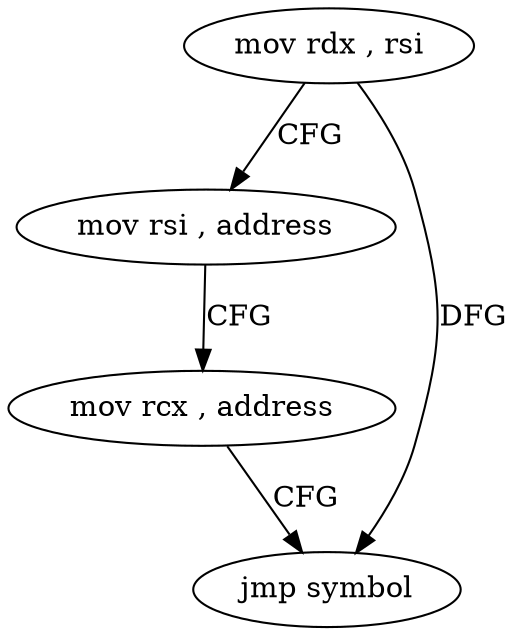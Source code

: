 digraph "func" {
"4237504" [label = "mov rdx , rsi" ]
"4237507" [label = "mov rsi , address" ]
"4237514" [label = "mov rcx , address" ]
"4237521" [label = "jmp symbol" ]
"4237504" -> "4237507" [ label = "CFG" ]
"4237504" -> "4237521" [ label = "DFG" ]
"4237507" -> "4237514" [ label = "CFG" ]
"4237514" -> "4237521" [ label = "CFG" ]
}
